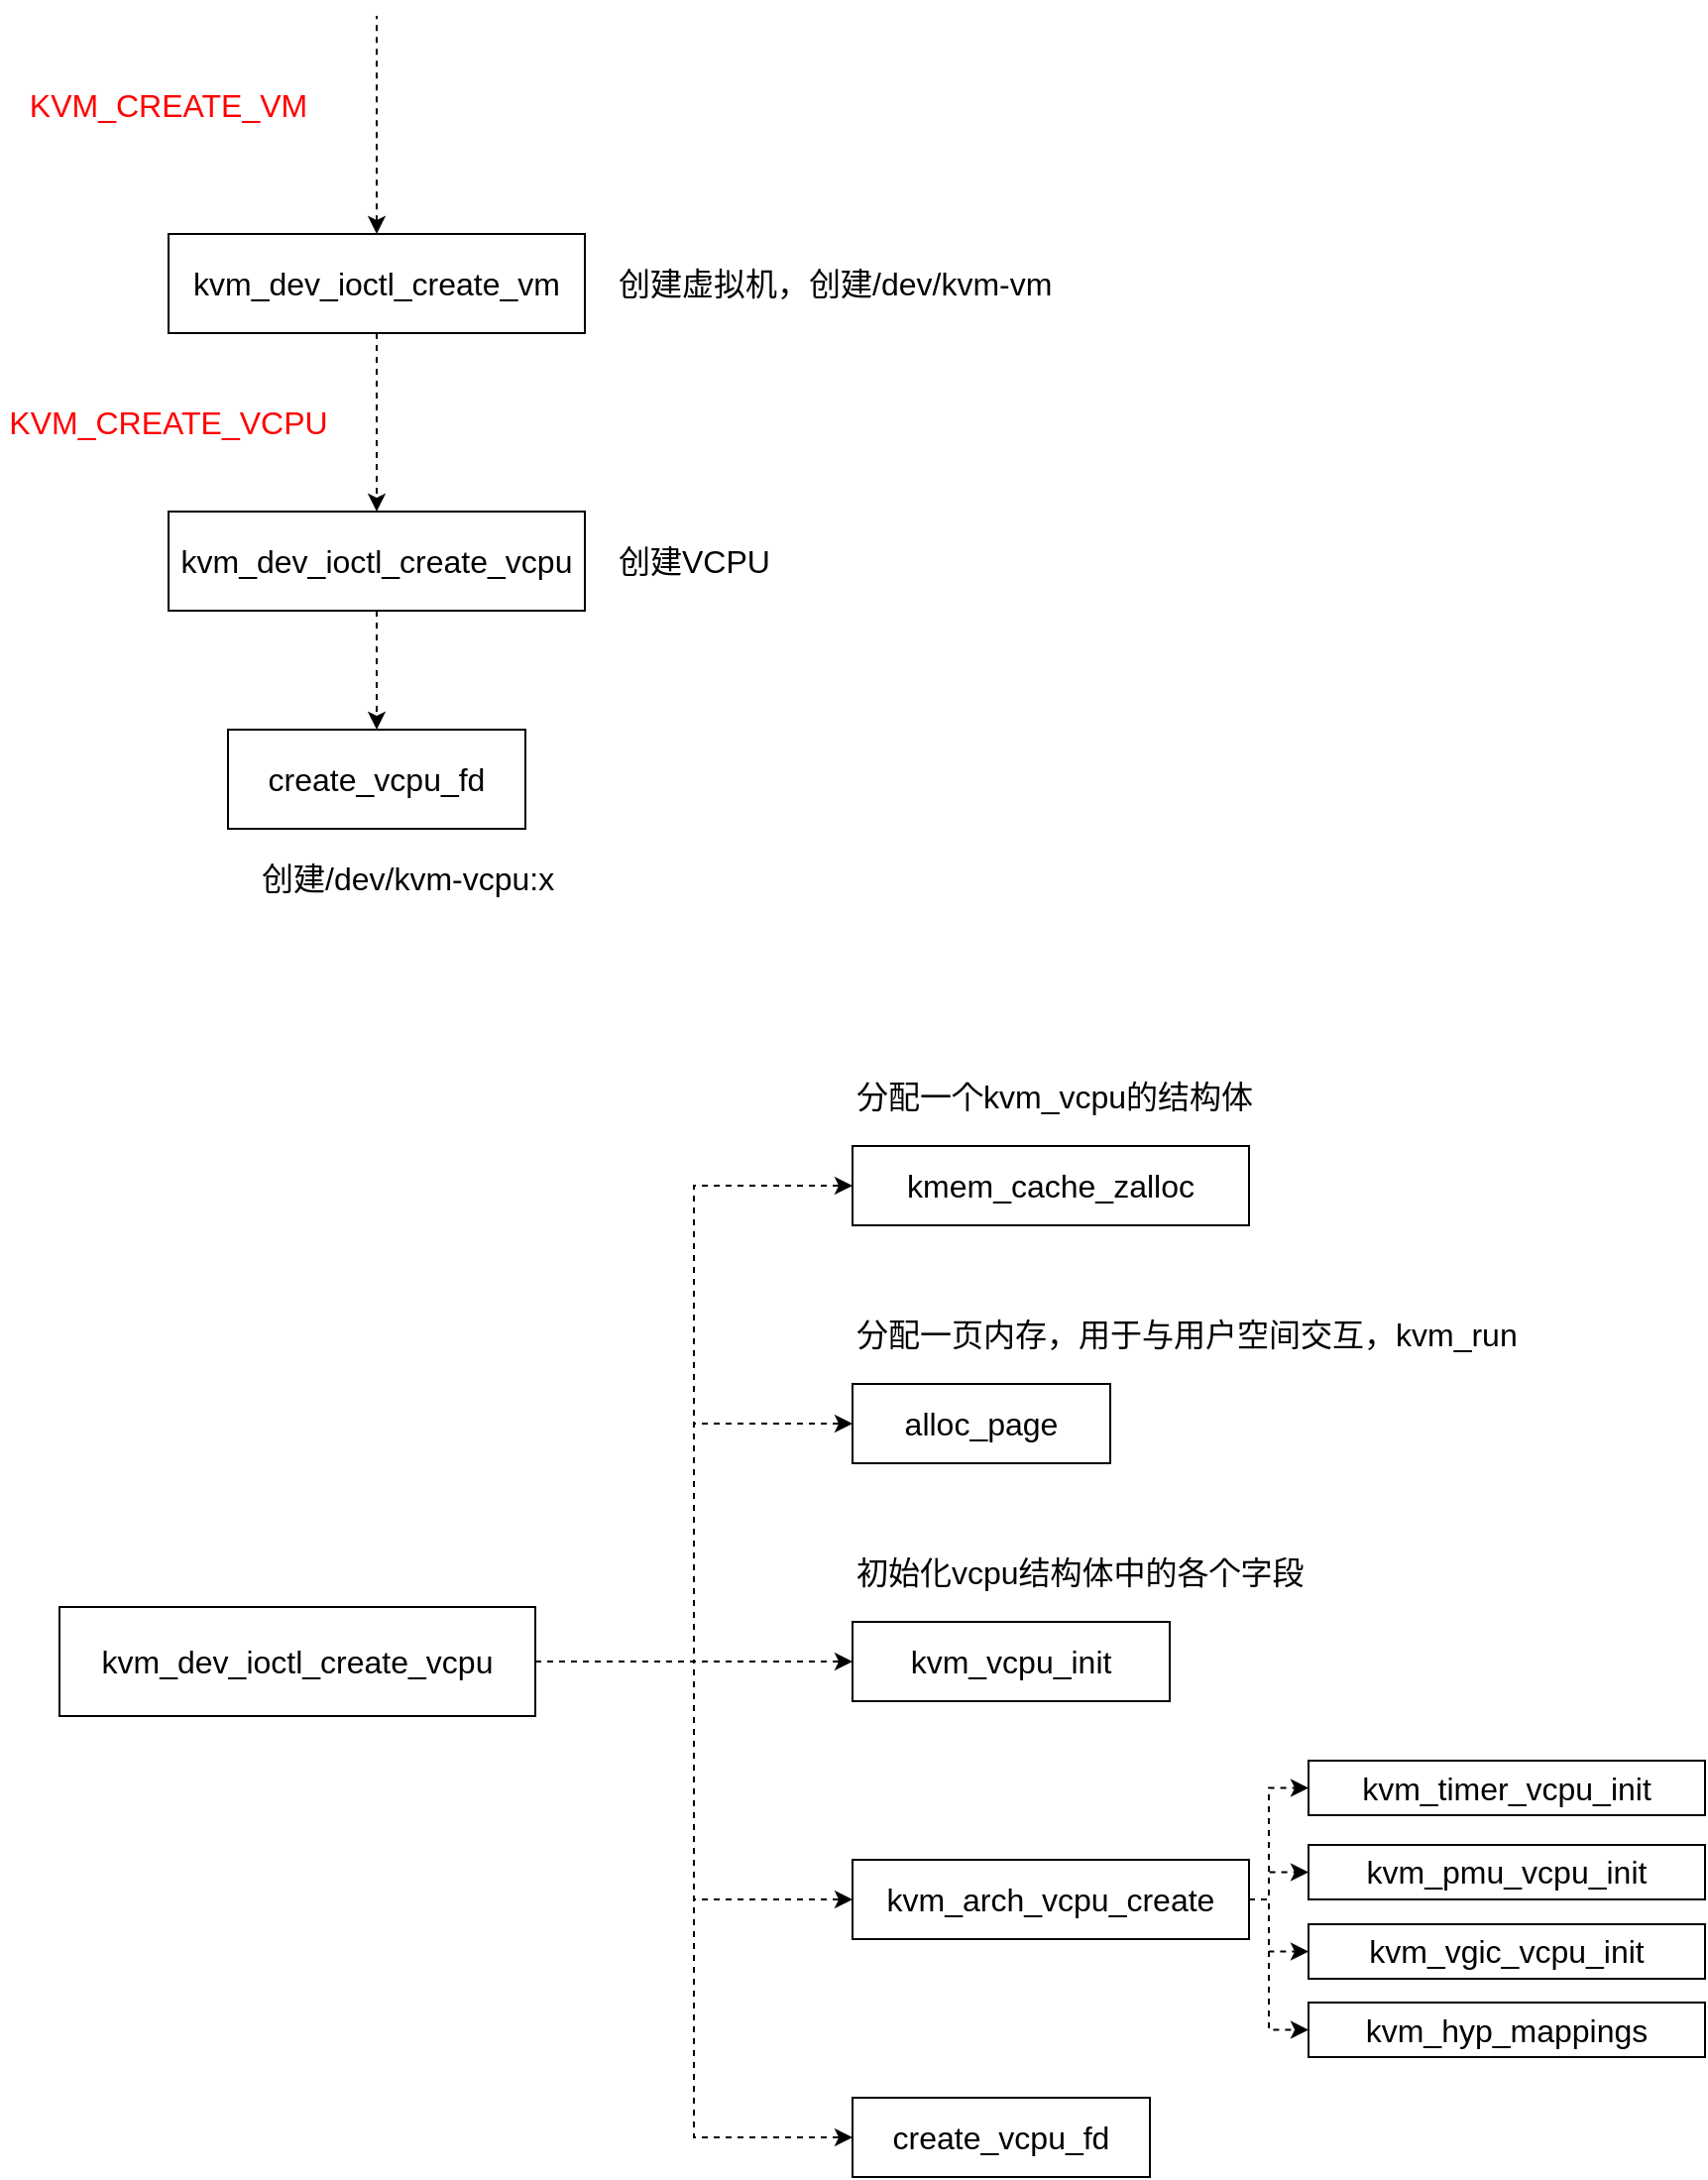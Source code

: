 <mxfile version="20.8.20" type="github">
  <diagram name="第 1 页" id="fEZX0kXtipA56TciqK5S">
    <mxGraphModel dx="1018" dy="626" grid="1" gridSize="10" guides="1" tooltips="1" connect="1" arrows="1" fold="1" page="1" pageScale="1" pageWidth="3300" pageHeight="4681" math="0" shadow="0">
      <root>
        <mxCell id="0" />
        <mxCell id="1" parent="0" />
        <mxCell id="gz_ho0c8wg7XdhOyV5uj-7" style="edgeStyle=orthogonalEdgeStyle;rounded=0;orthogonalLoop=1;jettySize=auto;html=1;exitX=0.5;exitY=1;exitDx=0;exitDy=0;entryX=0.5;entryY=0;entryDx=0;entryDy=0;dashed=1;fontSize=16;fontColor=#FF0000;" edge="1" parent="1" source="gz_ho0c8wg7XdhOyV5uj-1" target="gz_ho0c8wg7XdhOyV5uj-4">
          <mxGeometry relative="1" as="geometry" />
        </mxCell>
        <mxCell id="gz_ho0c8wg7XdhOyV5uj-8" style="edgeStyle=orthogonalEdgeStyle;rounded=0;orthogonalLoop=1;jettySize=auto;html=1;exitX=0.5;exitY=0;exitDx=0;exitDy=0;dashed=1;fontSize=16;fontColor=#FF0000;startArrow=classic;startFill=1;endArrow=none;endFill=0;" edge="1" parent="1" source="gz_ho0c8wg7XdhOyV5uj-1">
          <mxGeometry relative="1" as="geometry">
            <mxPoint x="440" y="150" as="targetPoint" />
          </mxGeometry>
        </mxCell>
        <mxCell id="gz_ho0c8wg7XdhOyV5uj-1" value="kvm_dev_ioctl_create_vm" style="rounded=0;whiteSpace=wrap;html=1;fontSize=16;" vertex="1" parent="1">
          <mxGeometry x="335" y="260" width="210" height="50" as="geometry" />
        </mxCell>
        <mxCell id="gz_ho0c8wg7XdhOyV5uj-3" value="KVM_CREATE_VM" style="text;html=1;strokeColor=none;fillColor=none;align=center;verticalAlign=middle;whiteSpace=wrap;rounded=0;fontSize=16;fontColor=#FF0000;" vertex="1" parent="1">
          <mxGeometry x="250" y="180" width="170" height="30" as="geometry" />
        </mxCell>
        <mxCell id="gz_ho0c8wg7XdhOyV5uj-6" style="edgeStyle=orthogonalEdgeStyle;rounded=0;orthogonalLoop=1;jettySize=auto;html=1;exitX=0.5;exitY=1;exitDx=0;exitDy=0;entryX=0.5;entryY=0;entryDx=0;entryDy=0;fontSize=16;fontColor=#FF0000;dashed=1;" edge="1" parent="1" source="gz_ho0c8wg7XdhOyV5uj-4" target="gz_ho0c8wg7XdhOyV5uj-5">
          <mxGeometry relative="1" as="geometry" />
        </mxCell>
        <mxCell id="gz_ho0c8wg7XdhOyV5uj-4" value="kvm_dev_ioctl_create_vcpu" style="rounded=0;whiteSpace=wrap;html=1;fontSize=16;" vertex="1" parent="1">
          <mxGeometry x="335" y="400" width="210" height="50" as="geometry" />
        </mxCell>
        <mxCell id="gz_ho0c8wg7XdhOyV5uj-5" value="create_vcpu_fd" style="rounded=0;whiteSpace=wrap;html=1;fontSize=16;" vertex="1" parent="1">
          <mxGeometry x="365" y="510" width="150" height="50" as="geometry" />
        </mxCell>
        <mxCell id="gz_ho0c8wg7XdhOyV5uj-10" value="KVM_CREATE_VCPU" style="text;html=1;strokeColor=none;fillColor=none;align=center;verticalAlign=middle;whiteSpace=wrap;rounded=0;fontSize=16;fontColor=#FF0000;" vertex="1" parent="1">
          <mxGeometry x="250" y="340" width="170" height="30" as="geometry" />
        </mxCell>
        <mxCell id="gz_ho0c8wg7XdhOyV5uj-11" value="创建虚拟机，创建/dev/kvm-vm" style="text;html=1;strokeColor=none;fillColor=none;align=left;verticalAlign=middle;whiteSpace=wrap;rounded=0;fontSize=16;fontColor=#000000;" vertex="1" parent="1">
          <mxGeometry x="560" y="270" width="280" height="30" as="geometry" />
        </mxCell>
        <mxCell id="gz_ho0c8wg7XdhOyV5uj-12" value="创建VCPU" style="text;html=1;strokeColor=none;fillColor=none;align=left;verticalAlign=middle;whiteSpace=wrap;rounded=0;fontSize=16;fontColor=#000000;" vertex="1" parent="1">
          <mxGeometry x="560" y="410" width="120" height="30" as="geometry" />
        </mxCell>
        <mxCell id="gz_ho0c8wg7XdhOyV5uj-13" value="创建/dev/kvm-vcpu:x" style="text;html=1;strokeColor=none;fillColor=none;align=left;verticalAlign=middle;whiteSpace=wrap;rounded=0;fontSize=16;fontColor=#000000;" vertex="1" parent="1">
          <mxGeometry x="380" y="570" width="160" height="30" as="geometry" />
        </mxCell>
        <mxCell id="gz_ho0c8wg7XdhOyV5uj-17" style="edgeStyle=orthogonalEdgeStyle;rounded=0;orthogonalLoop=1;jettySize=auto;html=1;exitX=1;exitY=0.5;exitDx=0;exitDy=0;entryX=0;entryY=0.5;entryDx=0;entryDy=0;dashed=1;fontSize=16;fontColor=#000000;startArrow=none;startFill=0;endArrow=classic;endFill=1;" edge="1" parent="1" source="gz_ho0c8wg7XdhOyV5uj-14" target="gz_ho0c8wg7XdhOyV5uj-16">
          <mxGeometry relative="1" as="geometry">
            <Array as="points">
              <mxPoint x="600" y="980" />
              <mxPoint x="600" y="740" />
            </Array>
          </mxGeometry>
        </mxCell>
        <mxCell id="gz_ho0c8wg7XdhOyV5uj-22" style="edgeStyle=orthogonalEdgeStyle;rounded=0;orthogonalLoop=1;jettySize=auto;html=1;exitX=1;exitY=0.5;exitDx=0;exitDy=0;entryX=0;entryY=0.5;entryDx=0;entryDy=0;dashed=1;fontSize=16;fontColor=#000000;startArrow=none;startFill=0;endArrow=classic;endFill=1;" edge="1" parent="1" source="gz_ho0c8wg7XdhOyV5uj-14" target="gz_ho0c8wg7XdhOyV5uj-18">
          <mxGeometry relative="1" as="geometry">
            <Array as="points">
              <mxPoint x="600" y="980" />
              <mxPoint x="600" y="860" />
            </Array>
          </mxGeometry>
        </mxCell>
        <mxCell id="gz_ho0c8wg7XdhOyV5uj-23" style="edgeStyle=orthogonalEdgeStyle;rounded=0;orthogonalLoop=1;jettySize=auto;html=1;exitX=1;exitY=0.5;exitDx=0;exitDy=0;entryX=0;entryY=0.5;entryDx=0;entryDy=0;dashed=1;fontSize=16;fontColor=#000000;startArrow=none;startFill=0;endArrow=classic;endFill=1;" edge="1" parent="1" source="gz_ho0c8wg7XdhOyV5uj-14" target="gz_ho0c8wg7XdhOyV5uj-19">
          <mxGeometry relative="1" as="geometry" />
        </mxCell>
        <mxCell id="gz_ho0c8wg7XdhOyV5uj-24" style="edgeStyle=orthogonalEdgeStyle;rounded=0;orthogonalLoop=1;jettySize=auto;html=1;exitX=1;exitY=0.5;exitDx=0;exitDy=0;entryX=0;entryY=0.5;entryDx=0;entryDy=0;dashed=1;fontSize=16;fontColor=#000000;startArrow=none;startFill=0;endArrow=classic;endFill=1;" edge="1" parent="1" source="gz_ho0c8wg7XdhOyV5uj-14" target="gz_ho0c8wg7XdhOyV5uj-20">
          <mxGeometry relative="1" as="geometry">
            <Array as="points">
              <mxPoint x="600" y="980" />
              <mxPoint x="600" y="1100" />
            </Array>
          </mxGeometry>
        </mxCell>
        <mxCell id="gz_ho0c8wg7XdhOyV5uj-25" style="edgeStyle=orthogonalEdgeStyle;rounded=0;orthogonalLoop=1;jettySize=auto;html=1;exitX=1;exitY=0.5;exitDx=0;exitDy=0;entryX=0;entryY=0.5;entryDx=0;entryDy=0;dashed=1;fontSize=16;fontColor=#000000;startArrow=none;startFill=0;endArrow=classic;endFill=1;" edge="1" parent="1" source="gz_ho0c8wg7XdhOyV5uj-14" target="gz_ho0c8wg7XdhOyV5uj-21">
          <mxGeometry relative="1" as="geometry">
            <Array as="points">
              <mxPoint x="600" y="980" />
              <mxPoint x="600" y="1220" />
            </Array>
          </mxGeometry>
        </mxCell>
        <mxCell id="gz_ho0c8wg7XdhOyV5uj-14" value="kvm_dev_ioctl_create_vcpu" style="rounded=0;whiteSpace=wrap;html=1;fontSize=16;" vertex="1" parent="1">
          <mxGeometry x="280" y="952.5" width="240" height="55" as="geometry" />
        </mxCell>
        <mxCell id="gz_ho0c8wg7XdhOyV5uj-16" value="kmem_cache_zalloc" style="rounded=0;whiteSpace=wrap;html=1;fontSize=16;fontColor=#000000;" vertex="1" parent="1">
          <mxGeometry x="680" y="720" width="200" height="40" as="geometry" />
        </mxCell>
        <mxCell id="gz_ho0c8wg7XdhOyV5uj-18" value="alloc_page" style="rounded=0;whiteSpace=wrap;html=1;fontSize=16;fontColor=#000000;" vertex="1" parent="1">
          <mxGeometry x="680" y="840" width="130" height="40" as="geometry" />
        </mxCell>
        <mxCell id="gz_ho0c8wg7XdhOyV5uj-19" value="kvm_vcpu_init" style="rounded=0;whiteSpace=wrap;html=1;fontSize=16;fontColor=#000000;" vertex="1" parent="1">
          <mxGeometry x="680" y="960" width="160" height="40" as="geometry" />
        </mxCell>
        <mxCell id="gz_ho0c8wg7XdhOyV5uj-39" style="edgeStyle=orthogonalEdgeStyle;rounded=0;orthogonalLoop=1;jettySize=auto;html=1;exitX=1;exitY=0.5;exitDx=0;exitDy=0;entryX=0;entryY=0.5;entryDx=0;entryDy=0;dashed=1;fontSize=16;fontColor=#000000;startArrow=none;startFill=0;endArrow=classic;endFill=1;" edge="1" parent="1" source="gz_ho0c8wg7XdhOyV5uj-20" target="gz_ho0c8wg7XdhOyV5uj-30">
          <mxGeometry relative="1" as="geometry">
            <Array as="points">
              <mxPoint x="890" y="1100" />
              <mxPoint x="890" y="1044" />
            </Array>
          </mxGeometry>
        </mxCell>
        <mxCell id="gz_ho0c8wg7XdhOyV5uj-40" style="edgeStyle=orthogonalEdgeStyle;rounded=0;orthogonalLoop=1;jettySize=auto;html=1;exitX=1;exitY=0.5;exitDx=0;exitDy=0;entryX=0;entryY=0.5;entryDx=0;entryDy=0;dashed=1;fontSize=16;fontColor=#000000;startArrow=none;startFill=0;endArrow=classic;endFill=1;" edge="1" parent="1" source="gz_ho0c8wg7XdhOyV5uj-20" target="gz_ho0c8wg7XdhOyV5uj-34">
          <mxGeometry relative="1" as="geometry">
            <Array as="points">
              <mxPoint x="890" y="1100" />
              <mxPoint x="890" y="1086" />
            </Array>
          </mxGeometry>
        </mxCell>
        <mxCell id="gz_ho0c8wg7XdhOyV5uj-41" style="edgeStyle=orthogonalEdgeStyle;rounded=0;orthogonalLoop=1;jettySize=auto;html=1;exitX=1;exitY=0.5;exitDx=0;exitDy=0;entryX=0;entryY=0.5;entryDx=0;entryDy=0;dashed=1;fontSize=16;fontColor=#000000;startArrow=none;startFill=0;endArrow=classic;endFill=1;" edge="1" parent="1" source="gz_ho0c8wg7XdhOyV5uj-20" target="gz_ho0c8wg7XdhOyV5uj-35">
          <mxGeometry relative="1" as="geometry">
            <Array as="points">
              <mxPoint x="890" y="1100" />
              <mxPoint x="890" y="1126" />
            </Array>
          </mxGeometry>
        </mxCell>
        <mxCell id="gz_ho0c8wg7XdhOyV5uj-42" style="edgeStyle=orthogonalEdgeStyle;rounded=0;orthogonalLoop=1;jettySize=auto;html=1;exitX=1;exitY=0.5;exitDx=0;exitDy=0;entryX=0;entryY=0.5;entryDx=0;entryDy=0;dashed=1;fontSize=16;fontColor=#000000;startArrow=none;startFill=0;endArrow=classic;endFill=1;" edge="1" parent="1" source="gz_ho0c8wg7XdhOyV5uj-20" target="gz_ho0c8wg7XdhOyV5uj-36">
          <mxGeometry relative="1" as="geometry">
            <Array as="points">
              <mxPoint x="890" y="1100" />
              <mxPoint x="890" y="1166" />
            </Array>
          </mxGeometry>
        </mxCell>
        <mxCell id="gz_ho0c8wg7XdhOyV5uj-20" value="kvm_arch_vcpu_create" style="rounded=0;whiteSpace=wrap;html=1;fontSize=16;fontColor=#000000;" vertex="1" parent="1">
          <mxGeometry x="680" y="1080" width="200" height="40" as="geometry" />
        </mxCell>
        <mxCell id="gz_ho0c8wg7XdhOyV5uj-21" value="create_vcpu_fd" style="rounded=0;whiteSpace=wrap;html=1;fontSize=16;fontColor=#000000;" vertex="1" parent="1">
          <mxGeometry x="680" y="1200" width="150" height="40" as="geometry" />
        </mxCell>
        <mxCell id="gz_ho0c8wg7XdhOyV5uj-26" value="分配一个kvm_vcpu的结构体" style="text;html=1;strokeColor=none;fillColor=none;align=left;verticalAlign=middle;whiteSpace=wrap;rounded=0;fontSize=16;fontColor=#000000;" vertex="1" parent="1">
          <mxGeometry x="680" y="680" width="250" height="30" as="geometry" />
        </mxCell>
        <mxCell id="gz_ho0c8wg7XdhOyV5uj-27" value="分配一页内存，用于与用户空间交互，kvm_run" style="text;html=1;strokeColor=none;fillColor=none;align=left;verticalAlign=middle;whiteSpace=wrap;rounded=0;fontSize=16;fontColor=#000000;" vertex="1" parent="1">
          <mxGeometry x="680" y="800" width="350" height="30" as="geometry" />
        </mxCell>
        <mxCell id="gz_ho0c8wg7XdhOyV5uj-29" value="初始化vcpu结构体中的各个字段" style="text;html=1;strokeColor=none;fillColor=none;align=left;verticalAlign=middle;whiteSpace=wrap;rounded=0;fontSize=16;fontColor=#000000;" vertex="1" parent="1">
          <mxGeometry x="680" y="920" width="250" height="30" as="geometry" />
        </mxCell>
        <mxCell id="gz_ho0c8wg7XdhOyV5uj-38" value="" style="group" vertex="1" connectable="0" parent="1">
          <mxGeometry x="910" y="1030" width="200" height="149.5" as="geometry" />
        </mxCell>
        <mxCell id="gz_ho0c8wg7XdhOyV5uj-30" value="kvm_timer_vcpu_init" style="rounded=0;whiteSpace=wrap;html=1;fontSize=16;fontColor=#000000;" vertex="1" parent="gz_ho0c8wg7XdhOyV5uj-38">
          <mxGeometry width="200" height="27.5" as="geometry" />
        </mxCell>
        <mxCell id="gz_ho0c8wg7XdhOyV5uj-34" value="kvm_pmu_vcpu_init" style="rounded=0;whiteSpace=wrap;html=1;fontSize=16;fontColor=#000000;" vertex="1" parent="gz_ho0c8wg7XdhOyV5uj-38">
          <mxGeometry y="42.5" width="200" height="27.5" as="geometry" />
        </mxCell>
        <mxCell id="gz_ho0c8wg7XdhOyV5uj-35" value="kvm_vgic_vcpu_init" style="rounded=0;whiteSpace=wrap;html=1;fontSize=16;fontColor=#000000;" vertex="1" parent="gz_ho0c8wg7XdhOyV5uj-38">
          <mxGeometry y="82.5" width="200" height="27.5" as="geometry" />
        </mxCell>
        <mxCell id="gz_ho0c8wg7XdhOyV5uj-36" value="kvm_hyp_mappings" style="rounded=0;whiteSpace=wrap;html=1;fontSize=16;fontColor=#000000;" vertex="1" parent="gz_ho0c8wg7XdhOyV5uj-38">
          <mxGeometry y="122" width="200" height="27.5" as="geometry" />
        </mxCell>
      </root>
    </mxGraphModel>
  </diagram>
</mxfile>
